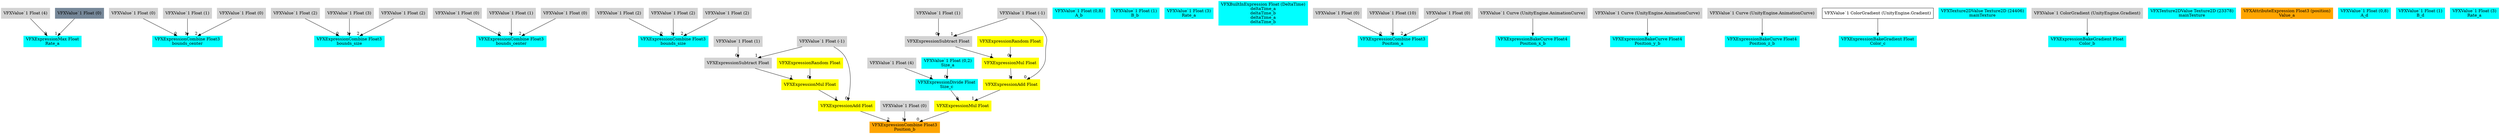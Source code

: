 digraph G {
node0 [shape="box" color="cyan" style="filled" label="VFXExpressionMax Float
Rate_a"]
node1 [shape="box" color="lightgray" style="filled" label="VFXValue`1 Float (4)"]
node2 [shape="box" color="lightslategray" style="filled" label="VFXValue`1 Float (0)"]
node3 [shape="box" color="cyan" style="filled" label="VFXExpressionCombine Float3
bounds_center"]
node4 [shape="box" color="lightgray" style="filled" label="VFXValue`1 Float (0)"]
node5 [shape="box" color="lightgray" style="filled" label="VFXValue`1 Float (1)"]
node6 [shape="box" color="lightgray" style="filled" label="VFXValue`1 Float (0)"]
node7 [shape="box" color="cyan" style="filled" label="VFXExpressionCombine Float3
bounds_size"]
node8 [shape="box" color="lightgray" style="filled" label="VFXValue`1 Float (2)"]
node9 [shape="box" color="lightgray" style="filled" label="VFXValue`1 Float (3)"]
node10 [shape="box" color="lightgray" style="filled" label="VFXValue`1 Float (2)"]
node11 [shape="box" color="cyan" style="filled" label="VFXExpressionCombine Float3
bounds_center"]
node12 [shape="box" color="lightgray" style="filled" label="VFXValue`1 Float (0)"]
node13 [shape="box" color="lightgray" style="filled" label="VFXValue`1 Float (1)"]
node14 [shape="box" color="lightgray" style="filled" label="VFXValue`1 Float (0)"]
node15 [shape="box" color="cyan" style="filled" label="VFXExpressionCombine Float3
bounds_size"]
node16 [shape="box" color="lightgray" style="filled" label="VFXValue`1 Float (2)"]
node17 [shape="box" color="lightgray" style="filled" label="VFXValue`1 Float (2)"]
node18 [shape="box" color="lightgray" style="filled" label="VFXValue`1 Float (2)"]
node19 [shape="box" color="cyan" style="filled" label="VFXValue`1 Float (0,2)
Size_a"]
node20 [shape="box" color="cyan" style="filled" label="VFXValue`1 Float (0,8)
A_b"]
node21 [shape="box" color="cyan" style="filled" label="VFXValue`1 Float (1)
B_b"]
node22 [shape="box" color="cyan" style="filled" label="VFXValue`1 Float (3)
Rate_a"]
node23 [shape="box" color="cyan" style="filled" label="VFXBuiltInExpression Float (DeltaTime)
deltaTime_a
deltaTime_b
deltaTime_a
deltaTime_b"]
node24 [shape="box" color="cyan" style="filled" label="VFXExpressionCombine Float3
Position_a"]
node25 [shape="box" color="lightgray" style="filled" label="VFXValue`1 Float (0)"]
node26 [shape="box" color="lightgray" style="filled" label="VFXValue`1 Float (10)"]
node27 [shape="box" color="lightgray" style="filled" label="VFXValue`1 Float (0)"]
node28 [shape="box" color="cyan" style="filled" label="VFXExpressionBakeCurve Float4
Position_x_b"]
node29 [shape="box" color="lightgray" style="filled" label="VFXValue`1 Curve (UnityEngine.AnimationCurve)"]
node30 [shape="box" color="cyan" style="filled" label="VFXExpressionBakeCurve Float4
Position_y_b"]
node31 [shape="box" color="lightgray" style="filled" label="VFXValue`1 Curve (UnityEngine.AnimationCurve)"]
node32 [shape="box" color="cyan" style="filled" label="VFXExpressionBakeCurve Float4
Position_z_b"]
node33 [shape="box" color="lightgray" style="filled" label="VFXValue`1 Curve (UnityEngine.AnimationCurve)"]
node34 [shape="box" color="cyan" style="filled" label="VFXExpressionBakeGradient Float
Color_c"]
node35 [shape="box" label="VFXValue`1 ColorGradient (UnityEngine.Gradient)"]
node36 [shape="box" color="cyan" style="filled" label="VFXTexture2DValue Texture2D (24406)
mainTexture"]
node37 [shape="box" color="cyan" style="filled" label="VFXExpressionBakeGradient Float
Color_b"]
node38 [shape="box" color="lightgray" style="filled" label="VFXValue`1 ColorGradient (UnityEngine.Gradient)"]
node39 [shape="box" color="cyan" style="filled" label="VFXTexture2DValue Texture2D (23378)
mainTexture"]
node40 [shape="box" color="orange" style="filled" label="VFXAttributeExpression Float3 (position)
Value_a"]
node41 [shape="box" color="orange" style="filled" label="VFXExpressionCombine Float3
Position_b"]
node42 [shape="box" color="yellow" style="filled" label="VFXExpressionMul Float"]
node43 [shape="box" color="cyan" style="filled" label="VFXExpressionDivide Float
Size_c"]
node44 [shape="box" color="lightgray" style="filled" label="VFXValue`1 Float (4)"]
node45 [shape="box" color="yellow" style="filled" label="VFXExpressionAdd Float"]
node46 [shape="box" color="lightgray" style="filled" label="VFXValue`1 Float (-1)"]
node47 [shape="box" color="yellow" style="filled" label="VFXExpressionMul Float"]
node48 [shape="box" color="yellow" style="filled" label="VFXExpressionRandom Float"]
node49 [shape="box" color="lightgray" style="filled" label="VFXExpressionSubtract Float"]
node50 [shape="box" color="lightgray" style="filled" label="VFXValue`1 Float (1)"]
node51 [shape="box" color="lightgray" style="filled" label="VFXValue`1 Float (0)"]
node52 [shape="box" color="yellow" style="filled" label="VFXExpressionAdd Float"]
node53 [shape="box" color="lightgray" style="filled" label="VFXValue`1 Float (-1)"]
node54 [shape="box" color="yellow" style="filled" label="VFXExpressionMul Float"]
node55 [shape="box" color="yellow" style="filled" label="VFXExpressionRandom Float"]
node56 [shape="box" color="lightgray" style="filled" label="VFXExpressionSubtract Float"]
node57 [shape="box" color="lightgray" style="filled" label="VFXValue`1 Float (1)"]
node58 [shape="box" color="cyan" style="filled" label="VFXValue`1 Float (0,8)
A_d"]
node59 [shape="box" color="cyan" style="filled" label="VFXValue`1 Float (1)
B_d"]
node60 [shape="box" color="cyan" style="filled" label="VFXValue`1 Float (3)
Rate_a"]
node1 -> node0 [headlabel="0"]
node2 -> node0 [headlabel="1"]
node4 -> node3 [headlabel="0"]
node5 -> node3 [headlabel="1"]
node6 -> node3 [headlabel="2"]
node8 -> node7 [headlabel="0"]
node9 -> node7 [headlabel="1"]
node10 -> node7 [headlabel="2"]
node12 -> node11 [headlabel="0"]
node13 -> node11 [headlabel="1"]
node14 -> node11 [headlabel="2"]
node16 -> node15 [headlabel="0"]
node17 -> node15 [headlabel="1"]
node18 -> node15 [headlabel="2"]
node25 -> node24 [headlabel="0"]
node26 -> node24 [headlabel="1"]
node27 -> node24 [headlabel="2"]
node29 -> node28 
node31 -> node30 
node33 -> node32 
node35 -> node34 
node38 -> node37 
node42 -> node41 [headlabel="0"]
node51 -> node41 [headlabel="1"]
node52 -> node41 [headlabel="2"]
node43 -> node42 [headlabel="0"]
node45 -> node42 [headlabel="1"]
node19 -> node43 [headlabel="0"]
node44 -> node43 [headlabel="1"]
node46 -> node45 [headlabel="0"]
node47 -> node45 [headlabel="1"]
node48 -> node47 [headlabel="0"]
node49 -> node47 [headlabel="1"]
node50 -> node49 [headlabel="0"]
node46 -> node49 [headlabel="1"]
node53 -> node52 [headlabel="0"]
node54 -> node52 [headlabel="1"]
node55 -> node54 [headlabel="0"]
node56 -> node54 [headlabel="1"]
node57 -> node56 [headlabel="0"]
node53 -> node56 [headlabel="1"]
}
